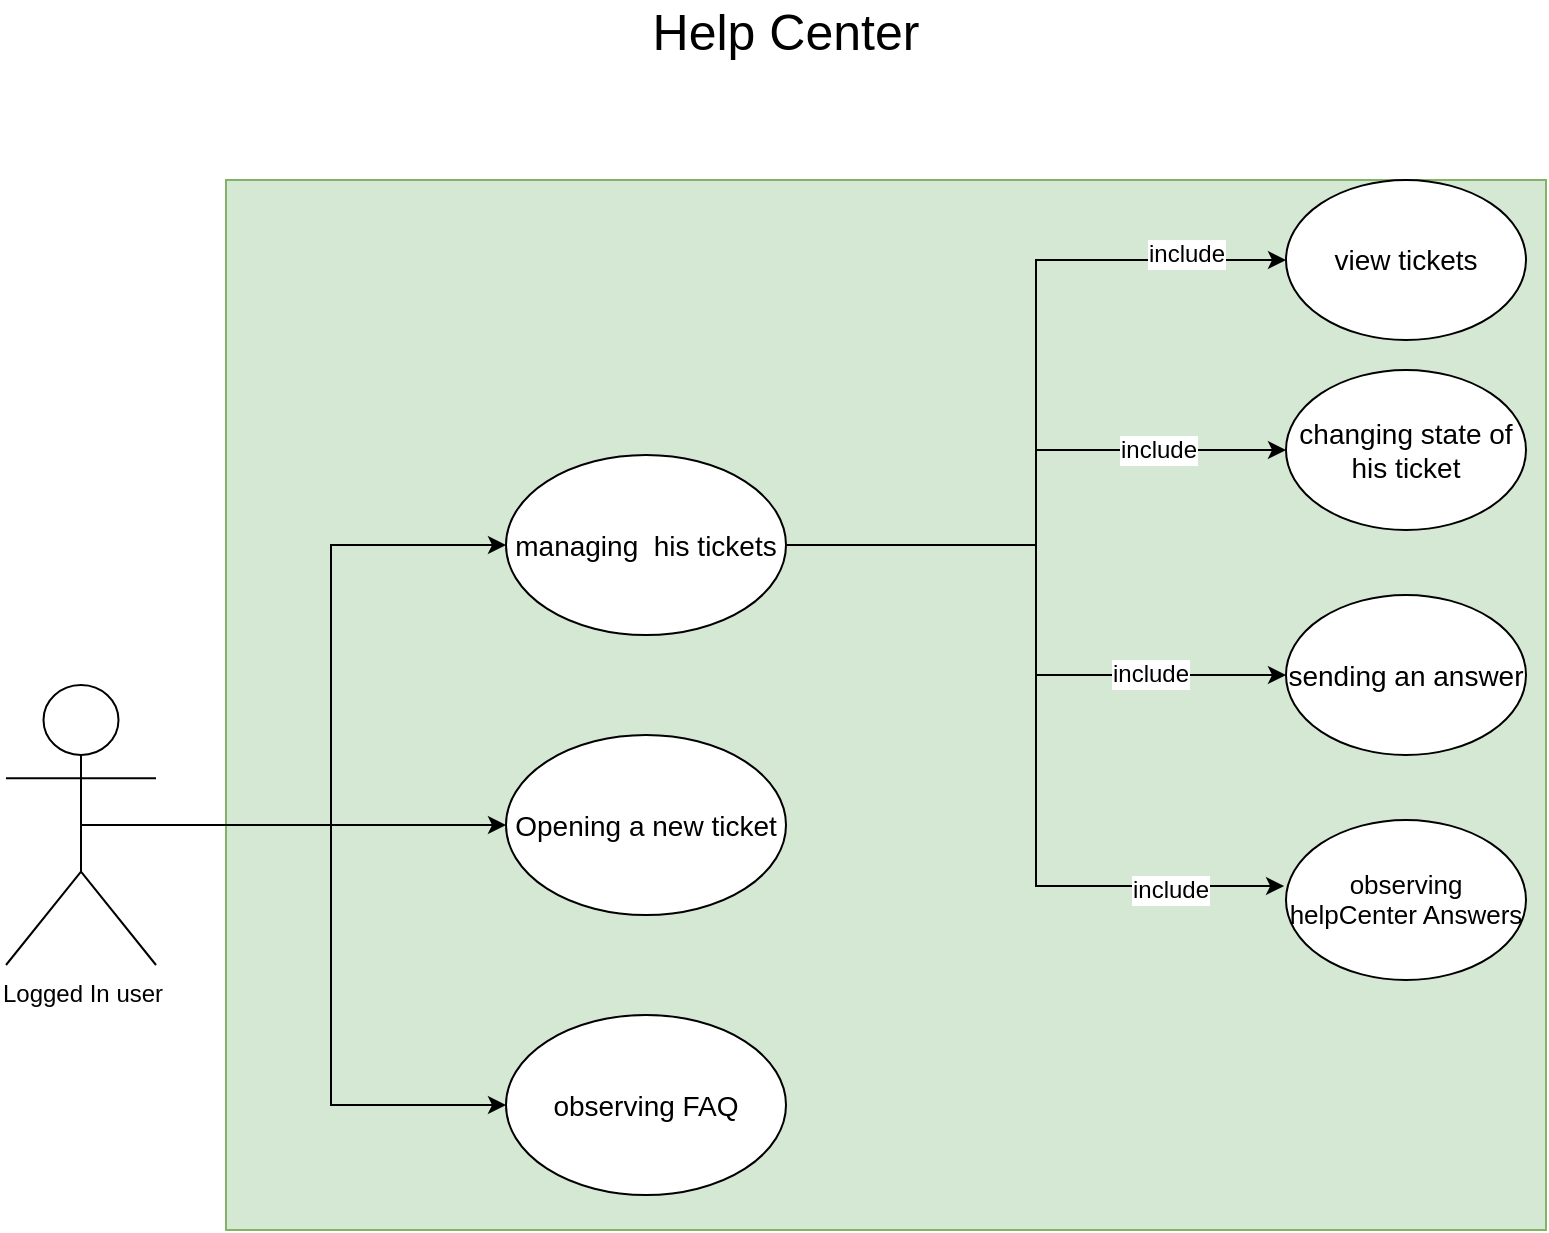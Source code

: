 <mxfile version="10.6.0" type="github"><diagram id="1CNFXzfNIMZP9VSZMmz-" name="Page-1"><mxGraphModel dx="1311" dy="1240" grid="1" gridSize="10" guides="1" tooltips="1" connect="1" arrows="1" fold="1" page="1" pageScale="1" pageWidth="413" pageHeight="291" math="0" shadow="0"><root><mxCell id="0"/><mxCell id="1" parent="0"/><mxCell id="0ZPf9Cvq8RlfXg_3oI7X-1" value="" style="rounded=0;whiteSpace=wrap;html=1;fillColor=#d5e8d4;strokeColor=#82b366;" vertex="1" parent="1"><mxGeometry x="150" y="15" width="660" height="525" as="geometry"/></mxCell><mxCell id="0ZPf9Cvq8RlfXg_3oI7X-2" style="edgeStyle=orthogonalEdgeStyle;rounded=0;orthogonalLoop=1;jettySize=auto;html=1;exitX=0.5;exitY=0.5;exitDx=0;exitDy=0;exitPerimeter=0;entryX=0;entryY=0.5;entryDx=0;entryDy=0;" edge="1" parent="1" source="0ZPf9Cvq8RlfXg_3oI7X-5" target="0ZPf9Cvq8RlfXg_3oI7X-14"><mxGeometry relative="1" as="geometry"/></mxCell><mxCell id="0ZPf9Cvq8RlfXg_3oI7X-3" style="edgeStyle=orthogonalEdgeStyle;rounded=0;orthogonalLoop=1;jettySize=auto;html=1;exitX=0.5;exitY=0.5;exitDx=0;exitDy=0;exitPerimeter=0;entryX=0;entryY=0.5;entryDx=0;entryDy=0;" edge="1" parent="1" source="0ZPf9Cvq8RlfXg_3oI7X-5" target="0ZPf9Cvq8RlfXg_3oI7X-16"><mxGeometry relative="1" as="geometry"/></mxCell><mxCell id="0ZPf9Cvq8RlfXg_3oI7X-4" style="edgeStyle=orthogonalEdgeStyle;rounded=0;orthogonalLoop=1;jettySize=auto;html=1;exitX=0.5;exitY=0.5;exitDx=0;exitDy=0;exitPerimeter=0;entryX=0;entryY=0.5;entryDx=0;entryDy=0;" edge="1" parent="1" source="0ZPf9Cvq8RlfXg_3oI7X-5" target="0ZPf9Cvq8RlfXg_3oI7X-20"><mxGeometry relative="1" as="geometry"/></mxCell><mxCell id="0ZPf9Cvq8RlfXg_3oI7X-5" value="Logged In user" style="shape=umlActor;verticalLabelPosition=bottom;labelBackgroundColor=#ffffff;verticalAlign=top;html=1;outlineConnect=0;" vertex="1" parent="1"><mxGeometry x="40" y="267.5" width="75" height="140" as="geometry"/></mxCell><mxCell id="0ZPf9Cvq8RlfXg_3oI7X-6" style="edgeStyle=orthogonalEdgeStyle;rounded=0;orthogonalLoop=1;jettySize=auto;html=1;exitX=1;exitY=0.5;exitDx=0;exitDy=0;entryX=0;entryY=0.5;entryDx=0;entryDy=0;" edge="1" parent="1" source="0ZPf9Cvq8RlfXg_3oI7X-14" target="0ZPf9Cvq8RlfXg_3oI7X-15"><mxGeometry relative="1" as="geometry"/></mxCell><mxCell id="0ZPf9Cvq8RlfXg_3oI7X-7" value="include" style="text;html=1;resizable=0;points=[];align=center;verticalAlign=middle;labelBackgroundColor=#ffffff;" vertex="1" connectable="0" parent="0ZPf9Cvq8RlfXg_3oI7X-6"><mxGeometry x="0.571" relative="1" as="geometry"><mxPoint as="offset"/></mxGeometry></mxCell><mxCell id="0ZPf9Cvq8RlfXg_3oI7X-8" style="edgeStyle=orthogonalEdgeStyle;rounded=0;orthogonalLoop=1;jettySize=auto;html=1;exitX=1;exitY=0.5;exitDx=0;exitDy=0;entryX=0;entryY=0.5;entryDx=0;entryDy=0;" edge="1" parent="1" source="0ZPf9Cvq8RlfXg_3oI7X-14" target="0ZPf9Cvq8RlfXg_3oI7X-18"><mxGeometry relative="1" as="geometry"/></mxCell><mxCell id="0ZPf9Cvq8RlfXg_3oI7X-9" value="include&lt;br&gt;" style="text;html=1;resizable=0;points=[];align=center;verticalAlign=middle;labelBackgroundColor=#ffffff;" vertex="1" connectable="0" parent="0ZPf9Cvq8RlfXg_3oI7X-8"><mxGeometry x="0.565" y="1" relative="1" as="geometry"><mxPoint as="offset"/></mxGeometry></mxCell><mxCell id="0ZPf9Cvq8RlfXg_3oI7X-10" style="edgeStyle=orthogonalEdgeStyle;rounded=0;orthogonalLoop=1;jettySize=auto;html=1;exitX=1;exitY=0.5;exitDx=0;exitDy=0;entryX=-0.008;entryY=0.413;entryDx=0;entryDy=0;entryPerimeter=0;" edge="1" parent="1" source="0ZPf9Cvq8RlfXg_3oI7X-14" target="0ZPf9Cvq8RlfXg_3oI7X-19"><mxGeometry relative="1" as="geometry"/></mxCell><mxCell id="0ZPf9Cvq8RlfXg_3oI7X-11" value="include&lt;br&gt;" style="text;html=1;resizable=0;points=[];align=center;verticalAlign=middle;labelBackgroundColor=#ffffff;" vertex="1" connectable="0" parent="0ZPf9Cvq8RlfXg_3oI7X-10"><mxGeometry x="0.725" y="-2" relative="1" as="geometry"><mxPoint as="offset"/></mxGeometry></mxCell><mxCell id="0ZPf9Cvq8RlfXg_3oI7X-12" style="edgeStyle=orthogonalEdgeStyle;rounded=0;orthogonalLoop=1;jettySize=auto;html=1;exitX=1;exitY=0.5;exitDx=0;exitDy=0;entryX=0;entryY=0.5;entryDx=0;entryDy=0;" edge="1" parent="1" source="0ZPf9Cvq8RlfXg_3oI7X-14" target="0ZPf9Cvq8RlfXg_3oI7X-21"><mxGeometry relative="1" as="geometry"/></mxCell><mxCell id="0ZPf9Cvq8RlfXg_3oI7X-13" value="include&lt;br&gt;" style="text;html=1;resizable=0;points=[];align=center;verticalAlign=middle;labelBackgroundColor=#ffffff;" vertex="1" connectable="0" parent="0ZPf9Cvq8RlfXg_3oI7X-12"><mxGeometry x="0.742" y="3" relative="1" as="geometry"><mxPoint as="offset"/></mxGeometry></mxCell><mxCell id="0ZPf9Cvq8RlfXg_3oI7X-14" value="&lt;font style=&quot;font-size: 14px&quot;&gt;managing &amp;nbsp;his tickets&lt;/font&gt;" style="ellipse;whiteSpace=wrap;html=1;" vertex="1" parent="1"><mxGeometry x="290" y="152.5" width="140" height="90" as="geometry"/></mxCell><mxCell id="0ZPf9Cvq8RlfXg_3oI7X-15" value="&lt;font style=&quot;font-size: 14px&quot;&gt;changing state of his ticket&lt;/font&gt;" style="ellipse;whiteSpace=wrap;html=1;" vertex="1" parent="1"><mxGeometry x="680" y="110" width="120" height="80" as="geometry"/></mxCell><mxCell id="0ZPf9Cvq8RlfXg_3oI7X-16" value="&lt;font style=&quot;font-size: 14px&quot;&gt;observing FAQ&lt;/font&gt;&lt;br&gt;" style="ellipse;whiteSpace=wrap;html=1;" vertex="1" parent="1"><mxGeometry x="290" y="432.5" width="140" height="90" as="geometry"/></mxCell><mxCell id="0ZPf9Cvq8RlfXg_3oI7X-17" value="&lt;font style=&quot;font-size: 25px&quot;&gt;Help Center&lt;/font&gt;" style="text;html=1;strokeColor=none;fillColor=none;align=center;verticalAlign=middle;whiteSpace=wrap;rounded=0;" vertex="1" parent="1"><mxGeometry x="340" y="-70" width="180" height="20" as="geometry"/></mxCell><mxCell id="0ZPf9Cvq8RlfXg_3oI7X-18" value="&lt;font style=&quot;font-size: 14px&quot;&gt;sending an answer&lt;/font&gt;" style="ellipse;whiteSpace=wrap;html=1;" vertex="1" parent="1"><mxGeometry x="680" y="222.5" width="120" height="80" as="geometry"/></mxCell><mxCell id="0ZPf9Cvq8RlfXg_3oI7X-19" value="&lt;div style=&quot;text-align: right&quot;&gt;&lt;div style=&quot;text-align: center ; line-height: 117%&quot;&gt;&lt;font style=&quot;font-size: 13px&quot;&gt;observing helpCenter Answers&lt;/font&gt;&lt;/div&gt;&lt;/div&gt;" style="ellipse;whiteSpace=wrap;html=1;" vertex="1" parent="1"><mxGeometry x="680" y="335" width="120" height="80" as="geometry"/></mxCell><mxCell id="0ZPf9Cvq8RlfXg_3oI7X-20" value="&lt;font style=&quot;font-size: 14px&quot;&gt;Opening a new ticket&lt;/font&gt;" style="ellipse;whiteSpace=wrap;html=1;" vertex="1" parent="1"><mxGeometry x="290" y="292.5" width="140" height="90" as="geometry"/></mxCell><mxCell id="0ZPf9Cvq8RlfXg_3oI7X-21" value="&lt;font style=&quot;font-size: 14px&quot;&gt;view tickets&lt;/font&gt;&lt;br&gt;" style="ellipse;whiteSpace=wrap;html=1;" vertex="1" parent="1"><mxGeometry x="680" y="15" width="120" height="80" as="geometry"/></mxCell></root></mxGraphModel></diagram></mxfile>